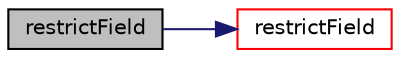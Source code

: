 digraph "restrictField"
{
  bgcolor="transparent";
  edge [fontname="Helvetica",fontsize="10",labelfontname="Helvetica",labelfontsize="10"];
  node [fontname="Helvetica",fontsize="10",shape=record];
  rankdir="LR";
  Node2023 [label="restrictField",height=0.2,width=0.4,color="black", fillcolor="grey75", style="filled", fontcolor="black"];
  Node2023 -> Node2024 [color="midnightblue",fontsize="10",style="solid",fontname="Helvetica"];
  Node2024 [label="restrictField",height=0.2,width=0.4,color="red",URL="$a28013.html#a1859b2a6efbf2701dff3bcbf0b5d2a55",tooltip="Restrict (integrate by summation) cell field. "];
}
